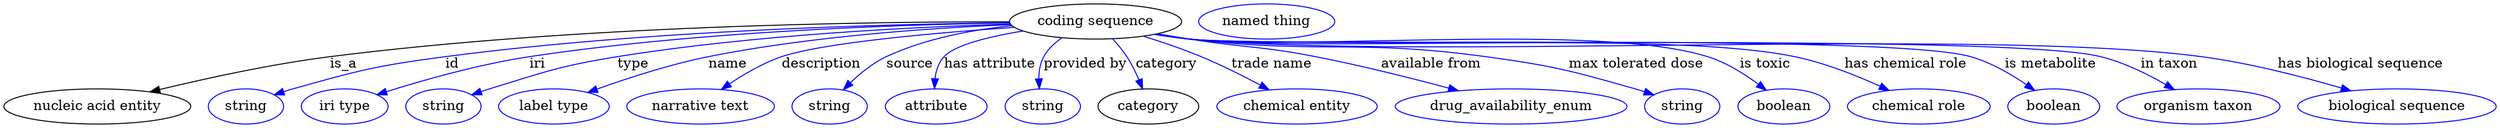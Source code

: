 digraph {
	graph [bb="0,0,2543.9,123"];
	node [label="\N"];
	"coding sequence"	[height=0.5,
		label="coding sequence",
		pos="1114.5,105",
		width=2.4373];
	"nucleic acid entity"	[height=0.5,
		pos="95.542,18",
		width=2.6539];
	"coding sequence" -> "nucleic acid entity"	[label=is_a,
		lp="347.54,61.5",
		pos="e,149.47,32.944 1026.6,104.69 881.59,104.8 583.49,100.64 333.54,69 273.91,61.45 206.99,46.833 159.34,35.345"];
	id	[color=blue,
		height=0.5,
		label=string,
		pos="247.54,18",
		width=1.0652];
	"coding sequence" -> id	[color=blue,
		label=id,
		lp="458.54,61.5",
		pos="e,276.54,29.96 1027,103.71 899.76,102.3 656.54,95.926 451.54,69 381.28,59.771 363.76,55.205 295.54,36 292.44,35.126 289.24,34.155 \
286.04,33.133",
		style=solid];
	iri	[color=blue,
		height=0.5,
		label="iri type",
		pos="348.54,18",
		width=1.2277];
	"coding sequence" -> iri	[color=blue,
		label=iri,
		lp="545.54,61.5",
		pos="e,381.54,30.069 1027,103.55 913.53,101.87 709.7,95.048 537.54,69 486.4,61.263 429.18,45.021 391.23,33.14",
		style=solid];
	type	[color=blue,
		height=0.5,
		label=string,
		pos="449.54,18",
		width=1.0652];
	"coding sequence" -> type	[color=blue,
		label=type,
		lp="643.54,61.5",
		pos="e,478.47,29.979 1027.4,102.32 929.51,99.382 766.26,91.282 627.54,69 568.26,59.478 553.96,53.566 496.54,36 493.78,35.155 490.94,34.243 \
488.09,33.294",
		style=solid];
	name	[color=blue,
		height=0.5,
		label="label type",
		pos="562.54,18",
		width=1.5707];
	"coding sequence" -> name	[color=blue,
		label=name,
		lp="739.54,61.5",
		pos="e,596.88,32.353 1027.8,101.79 947.29,98.449 824.33,90.061 719.54,69 680.57,61.167 637.65,47.105 606.55,35.885",
		style=solid];
	description	[color=blue,
		height=0.5,
		label="narrative text",
		pos="712.54,18",
		width=2.0943];
	"coding sequence" -> description	[color=blue,
		label=description,
		lp="834.04,61.5",
		pos="e,733.22,35.38 1031.2,99.097 951.1,93.629 836.02,83.59 793.54,69 774.99,62.628 756.23,51.415 741.44,41.221",
		style=solid];
	source	[color=blue,
		height=0.5,
		label=string,
		pos="844.54,18",
		width=1.0652];
	"coding sequence" -> source	[color=blue,
		label=source,
		lp="924.54,61.5",
		pos="e,858.03,35.17 1028.9,101.04 988.4,96.921 940.29,87.979 900.54,69 887.23,62.645 874.75,52.139 864.96,42.393",
		style=solid];
	"has attribute"	[color=blue,
		height=0.5,
		label=attribute,
		pos="952.54,18",
		width=1.4443];
	"coding sequence" -> "has attribute"	[color=blue,
		label="has attribute",
		lp="1006.5,61.5",
		pos="e,950.38,36.355 1040.1,95.312 1006.1,89.772 970.84,81.281 959.54,69 953.95,62.923 951.53,54.547 950.69,46.386",
		style=solid];
	"provided by"	[color=blue,
		height=0.5,
		label=string,
		pos="1060.5,18",
		width=1.0652];
	"coding sequence" -> "provided by"	[color=blue,
		label="provided by",
		lp="1104,61.5",
		pos="e,1057.1,36.23 1080.1,88.261 1072.7,83.199 1065.9,76.823 1061.5,69 1057.8,62.203 1056.5,54.058 1056.5,46.335",
		style=solid];
	category	[height=0.5,
		pos="1168.5,18",
		width=1.4263];
	"coding sequence" -> category	[color=blue,
		label=category,
		lp="1187,61.5",
		pos="e,1162.7,35.908 1132,87.125 1137.1,81.651 1142.4,75.346 1146.5,69 1151.3,61.737 1155.4,53.287 1158.8,45.422",
		style=solid];
	"trade name"	[color=blue,
		height=0.5,
		label="chemical entity",
		pos="1319.5,18",
		width=2.2748];
	"coding sequence" -> "trade name"	[color=blue,
		label="trade name",
		lp="1293.5,61.5",
		pos="e,1291.3,35.129 1163.5,89.972 1182.2,84.136 1203.6,76.882 1222.5,69 1242.8,60.563 1264.6,49.527 1282.4,39.97",
		style=solid];
	"available from"	[color=blue,
		height=0.5,
		label=drug_availability_enum,
		pos="1537.5,18",
		width=3.2858];
	"coding sequence" -> "available from"	[color=blue,
		label="available from",
		lp="1457,61.5",
		pos="e,1483.8,34.145 1177.7,92.478 1188.7,90.581 1199.9,88.686 1210.5,87 1267.3,77.99 1282.2,80.015 1338.5,69 1384.1,60.097 1434.9,47.297 \
1473.7,36.877",
		style=solid];
	"max tolerated dose"	[color=blue,
		height=0.5,
		label=string,
		pos="1712.5,18",
		width=1.0652];
	"coding sequence" -> "max tolerated dose"	[color=blue,
		label="max tolerated dose",
		lp="1666.5,61.5",
		pos="e,1683.5,29.935 1175.8,92.056 1187.3,90.126 1199.3,88.328 1210.5,87 1344.1,71.251 1379.3,87.318 1512.5,69 1581,59.582 1598,54.911 \
1664.5,36 1667.6,35.117 1670.8,34.141 1674,33.115",
		style=solid];
	"is toxic"	[color=blue,
		height=0.5,
		label=boolean,
		pos="1815.5,18",
		width=1.2999];
	"coding sequence" -> "is toxic"	[color=blue,
		label="is toxic",
		lp="1797.5,61.5",
		pos="e,1797.7,34.89 1175,91.949 1186.8,89.991 1199,88.211 1210.5,87 1269,80.857 1683.5,86.827 1739.5,69 1757.7,63.212 1775.7,51.738 1789.6,\
41.24",
		style=solid];
	"has chemical role"	[color=blue,
		height=0.5,
		label="chemical role",
		pos="1953.5,18",
		width=2.022];
	"coding sequence" -> "has chemical role"	[color=blue,
		label="has chemical role",
		lp="1940,61.5",
		pos="e,1923.4,34.43 1175,91.904 1186.8,89.95 1199,88.183 1210.5,87 1347,73.004 1693.2,96.717 1827.5,69 1857.7,62.787 1889.9,49.891 1914.2,\
38.753",
		style=solid];
	"is metabolite"	[color=blue,
		height=0.5,
		label=boolean,
		pos="2091.5,18",
		width=1.2999];
	"coding sequence" -> "is metabolite"	[color=blue,
		label="is metabolite",
		lp="2088.5,61.5",
		pos="e,2071.9,34.486 1174.8,91.886 1186.6,89.92 1198.9,88.154 1210.5,87 1298.6,78.262 1921.5,93.207 2006.5,69 2027.1,63.15 2047.8,51.11 \
2063.7,40.311",
		style=solid];
	"in taxon"	[color=blue,
		height=0.5,
		label="organism taxon",
		pos="2239.5,18",
		width=2.3109];
	"coding sequence" -> "in taxon"	[color=blue,
		label="in taxon",
		lp="2209.5,61.5",
		pos="e,2214.9,35.252 1174.8,91.856 1186.6,89.893 1198.9,88.135 1210.5,87 1313.3,76.968 2039.3,93.692 2139.5,69 2163,63.215 2187.3,51.215 \
2206.1,40.422",
		style=solid];
	"has biological sequence"	[color=blue,
		height=0.5,
		label="biological sequence",
		pos="2442.5,18",
		width=2.8164];
	"coding sequence" -> "has biological sequence"	[color=blue,
		label="has biological sequence",
		lp="2405,61.5",
		pos="e,2395.4,34.005 1174.8,91.838 1186.6,89.876 1198.9,88.124 1210.5,87 1438.8,64.934 2015.1,99.009 2242.5,69 2291.6,62.525 2346,48.456 \
2385.7,36.887",
		style=solid];
	"named thing_category"	[color=blue,
		height=0.5,
		label="named thing",
		pos="1289.5,105",
		width=1.9318];
}
